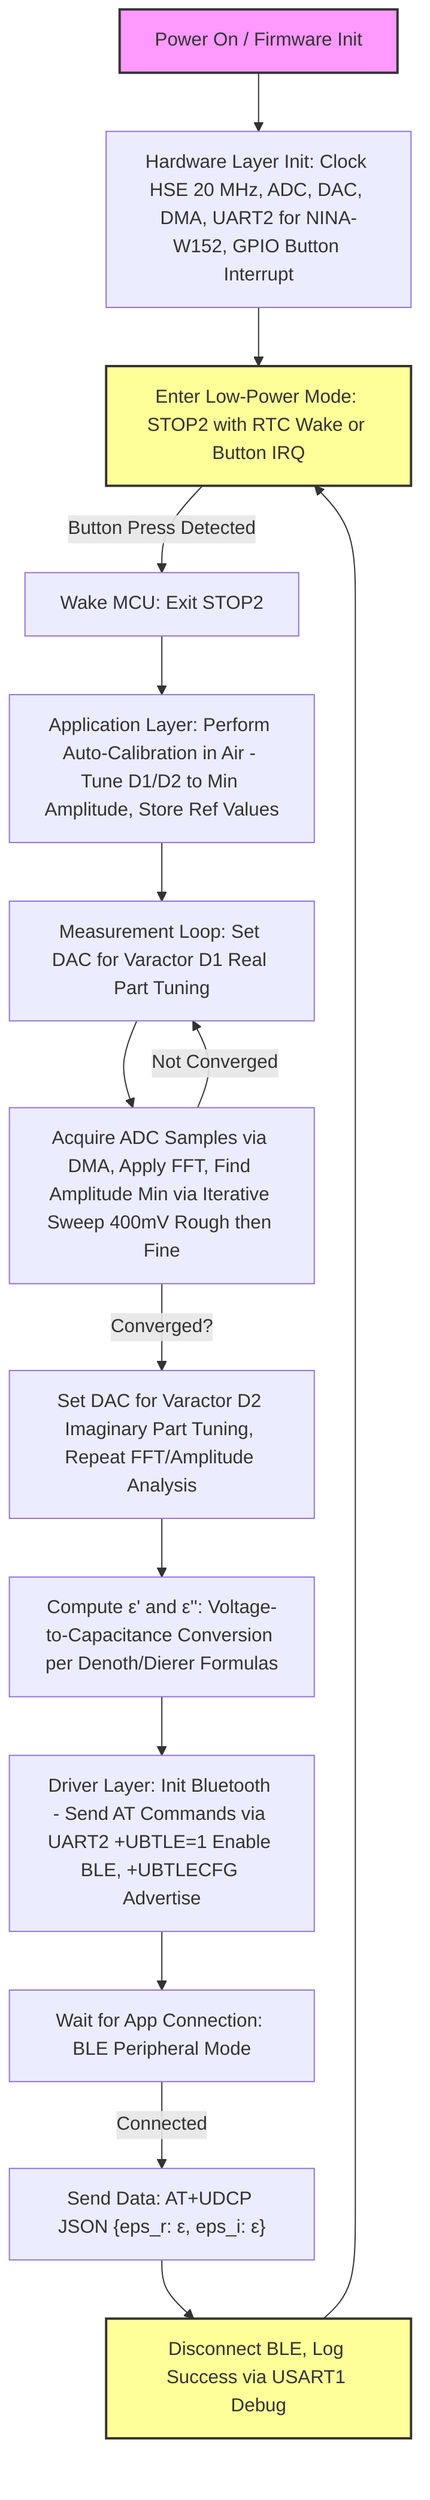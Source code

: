 graph TD
    A[Power On / Firmware Init] --> B["Hardware Layer Init: Clock HSE 20 MHz, ADC, DAC, DMA, UART2 for NINA-W152, GPIO Button Interrupt"]
    B --> C["Enter Low-Power Mode: STOP2 with RTC Wake or Button IRQ"]
    C -->|Button Press Detected| D["Wake MCU: Exit STOP2"]
    D --> E["Application Layer: Perform Auto-Calibration in Air - Tune D1/D2 to Min Amplitude, Store Ref Values"]
    E --> F["Measurement Loop: Set DAC for Varactor D1 Real Part Tuning"]
    F --> G["Acquire ADC Samples via DMA, Apply FFT, Find Amplitude Min via Iterative Sweep 400mV Rough then Fine"]
    G -->|Converged?| H["Set DAC for Varactor D2 Imaginary Part Tuning, Repeat FFT/Amplitude Analysis"]
    G -->|Not Converged| F
    H --> I["Compute ε' and ε'': Voltage-to-Capacitance Conversion per Denoth/Dierer Formulas"]
    I --> J["Driver Layer: Init Bluetooth - Send AT Commands via UART2 +UBTLE=1 Enable BLE, +UBTLECFG Advertise"]
    J --> K["Wait for App Connection: BLE Peripheral Mode"]
    K -->|Connected| L["Send Data: AT+UDCP JSON {eps_r: ε, eps_i: ε}"]
    L --> M["Disconnect BLE, Log Success via USART1 Debug"]
    M --> C
    style A fill:#f9f,stroke:#333,stroke-width:2px
    style C fill:#ff9,stroke:#333,stroke-width:2px
    style M fill:#ff9,stroke:#333,stroke-width:2px